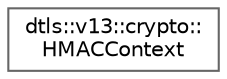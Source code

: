 digraph "Graphical Class Hierarchy"
{
 // LATEX_PDF_SIZE
  bgcolor="transparent";
  edge [fontname=Helvetica,fontsize=10,labelfontname=Helvetica,labelfontsize=10];
  node [fontname=Helvetica,fontsize=10,shape=box,height=0.2,width=0.4];
  rankdir="LR";
  Node0 [id="Node000000",label="dtls::v13::crypto::\lHMACContext",height=0.2,width=0.4,color="grey40", fillcolor="white", style="filled",URL="$classdtls_1_1v13_1_1crypto_1_1HMACContext.html",tooltip="HMAC Context Interface."];
}
